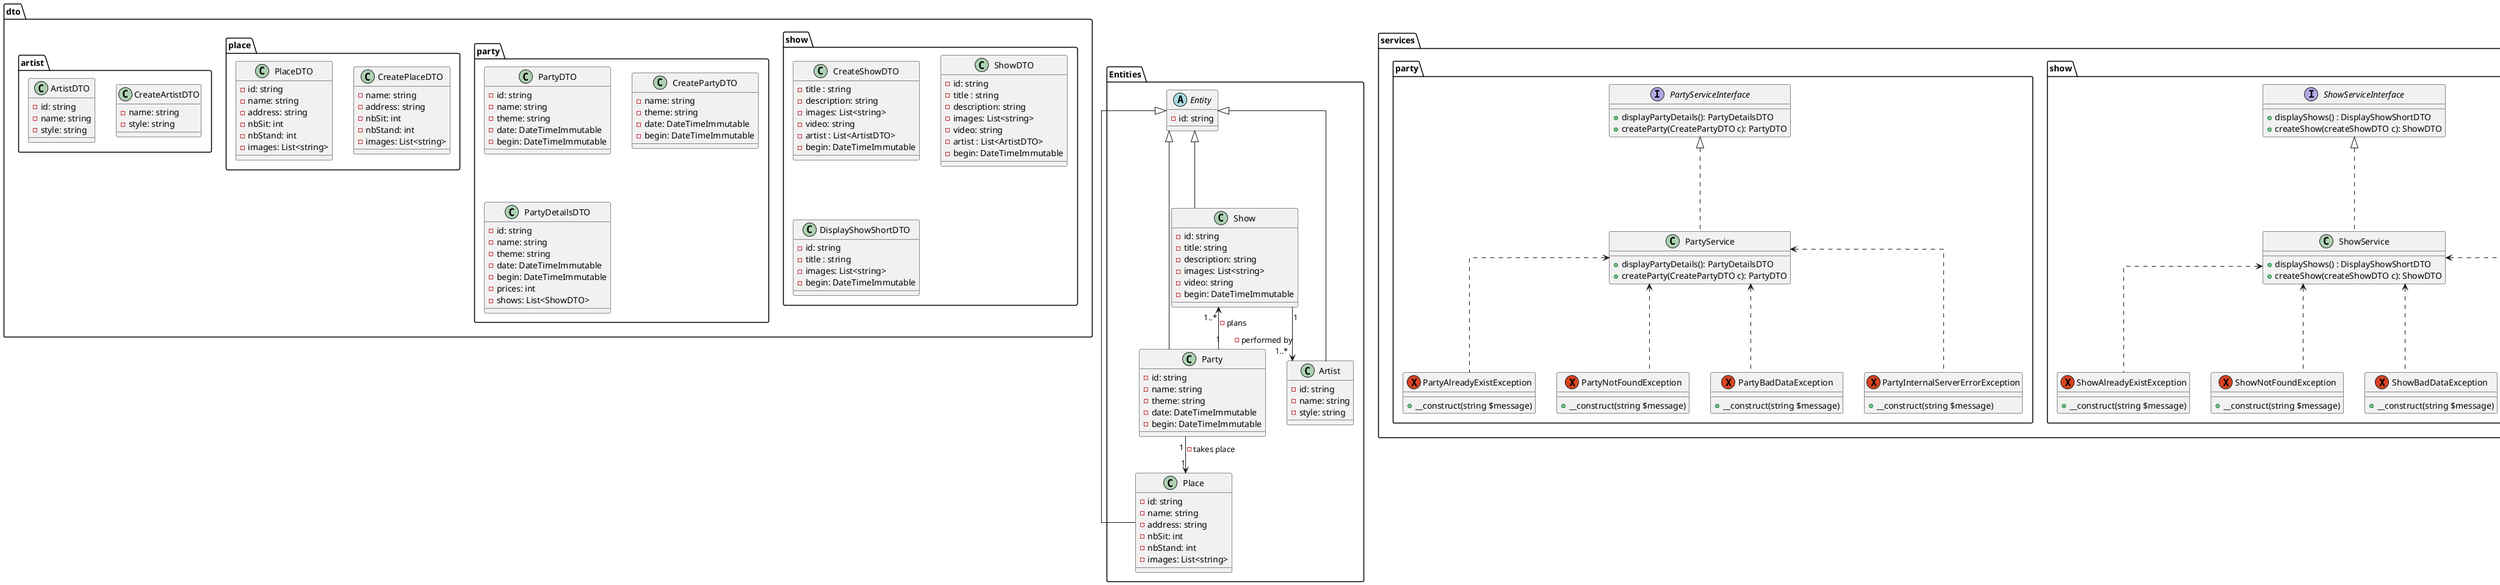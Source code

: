 @startuml
package Entities{
abstract Entity{
    -id: string
}

class "Show"{
    -id: string
    -title: string
    -description: string
    -images: List<string>
    -video: string
    -begin: DateTimeImmutable
}

class "Place"{
    -id: string
    -name: string
    -address: string
    -nbSit: int
    -nbStand: int
    -images: List<string>
}

class "Party"{
    -id: string
    -name: string
    -theme: string
    -date: DateTimeImmutable
    -begin: DateTimeImmutable
}

class Artist {
    -id: string
    -name: string
    -style: string
}
"Show" "1..*"<--"1" "Party" : -plans

"Party" "1"-->"1" "Place" : -takes place

"Show" "1"-->"1..*" "Artist" : -performed by

"Entity" <|-- "Show"
"Entity" <|-- "Place"
"Entity" <|-- "Party"
"Entity" <|-- "Artist"
}
package "dto" {
package "show"{

    class CreateShowDTO{
        -title : string
        -description: string
        -images: List<string>
        -video: string
        -artist : List<ArtistDTO>
        -begin: DateTimeImmutable
    }
    class ShowDTO{
        -id: string
        -title : string
        -description: string
        -images: List<string>
        -video: string
        -artist : List<ArtistDTO>
        -begin: DateTimeImmutable
    }
    class DisplayShowShortDTO{
        -id: string
        -title : string
        -images: List<string>
        -begin: DateTimeImmutable
    }
}
package "party" {
    class PartyDTO {
        -id: string
        -name: string
        -theme: string
        -date: DateTimeImmutable
        -begin: DateTimeImmutable
    }
    class CreatePartyDTO {
        -name: string
        -theme: string
        -date: DateTimeImmutable
        -begin: DateTimeImmutable
    }
    class PartyDetailsDTO {
        -id: string
        -name: string
        -theme: string
        -date: DateTimeImmutable
        -begin: DateTimeImmutable
        -prices: int
        -shows: List<ShowDTO>
    }

}

package "place"{
    class "CreatePlaceDTO"{
        -name: string
        -address: string
        -nbSit: int
        -nbStand: int
        -images: List<string>
    }

    class "PlaceDTO"{
        -id: string
        -name: string
        -address: string
        -nbSit: int
        -nbStand: int
        -images: List<string>
    }
}

package "artist"{
    class "CreateArtistDTO"{
        -name: string
        -style: string
    }
    class "ArtistDTO"{
        -id: string
        -name: string
        -style: string
    }
}
}

package "services" {
    package "show"{
        interface ShowServiceInterface{
            + displayShows() : DisplayShowShortDTO
            + createShow(createShowDTO c): ShowDTO
        }

        class ShowService implements ShowServiceInterface{
            + displayShows() : DisplayShowShortDTO
            + createShow(createShowDTO c): ShowDTO
        }

        exception ShowAlreadyExistException{
            + __construct(string $message)
        }
        exception ShowNotFoundException{
            + __construct(string $message)
        }
        exception ShowBadDataException{
            + __construct(string $message)
        }
        exception ShowInternalServerErrorException{
            + __construct(string $message)
        }
        ShowService <.. ShowAlreadyExistException
        ShowService <.. ShowNotFoundException
        ShowService <.. ShowBadDataException
        ShowService <.. ShowInternalServerErrorException
    }

    package "party" {
        interface PartyServiceInterface {
            +displayPartyDetails(): PartyDetailsDTO
            +createParty(CreatePartyDTO c): PartyDTO
        }
        class PartyService implements PartyServiceInterface{
                +displayPartyDetails(): PartyDetailsDTO
                +createParty(CreatePartyDTO c): PartyDTO
        }
        exception PartyAlreadyExistException{
                + __construct(string $message)
        }
        exception PartyNotFoundException{
                + __construct(string $message)
        }
        exception PartyBadDataException{
                + __construct(string $message)
        }
        exception PartyInternalServerErrorException{
                + __construct(string $message)
        }
        PartyService <.. PartyAlreadyExistException
        PartyService <.. PartyNotFoundException
        PartyService <.. PartyBadDataException
        PartyService <.. PartyInternalServerErrorException
    }
}


skinparam linetype ortho


@enduml